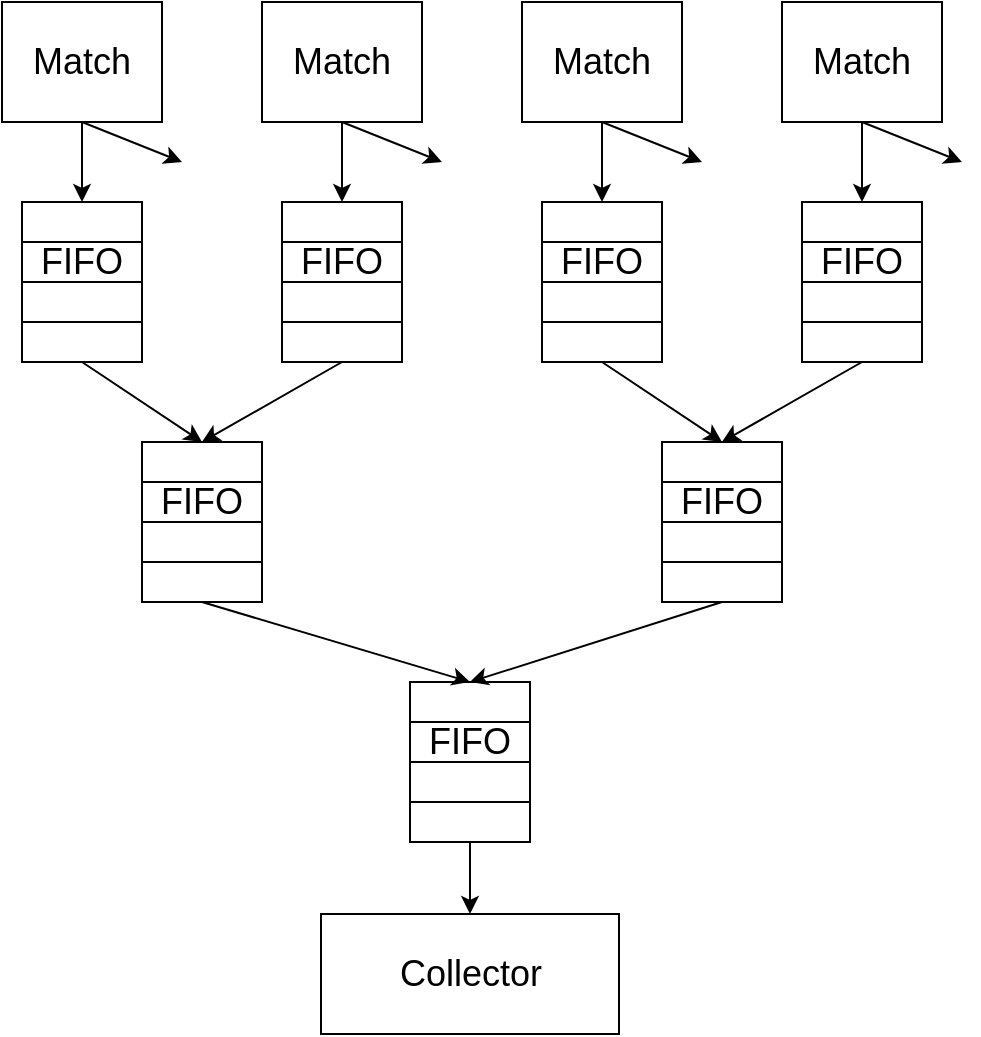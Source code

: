 <mxfile version="18.0.3" type="github">
  <diagram id="7IhPsxdKTLaDDIJBGnLp" name="Page-1">
    <mxGraphModel dx="1038" dy="529" grid="1" gridSize="10" guides="1" tooltips="1" connect="1" arrows="1" fold="1" page="1" pageScale="1" pageWidth="827" pageHeight="1169" math="0" shadow="0">
      <root>
        <mxCell id="0" />
        <mxCell id="1" parent="0" />
        <mxCell id="AU2GzeCB9dlMnJm2DEL--1" value="&lt;font style=&quot;font-size: 18px;&quot;&gt;Match&lt;/font&gt;" style="rounded=0;whiteSpace=wrap;html=1;" vertex="1" parent="1">
          <mxGeometry x="180" y="40" width="80" height="60" as="geometry" />
        </mxCell>
        <mxCell id="AU2GzeCB9dlMnJm2DEL--2" value="&lt;font style=&quot;font-size: 18px;&quot;&gt;Match&lt;/font&gt;" style="rounded=0;whiteSpace=wrap;html=1;" vertex="1" parent="1">
          <mxGeometry x="310" y="40" width="80" height="60" as="geometry" />
        </mxCell>
        <mxCell id="AU2GzeCB9dlMnJm2DEL--3" value="&lt;font style=&quot;font-size: 18px;&quot;&gt;Match&lt;/font&gt;" style="rounded=0;whiteSpace=wrap;html=1;" vertex="1" parent="1">
          <mxGeometry x="440" y="40" width="80" height="60" as="geometry" />
        </mxCell>
        <mxCell id="AU2GzeCB9dlMnJm2DEL--4" value="&lt;font style=&quot;font-size: 18px;&quot;&gt;Match&lt;/font&gt;" style="rounded=0;whiteSpace=wrap;html=1;" vertex="1" parent="1">
          <mxGeometry x="570" y="40" width="80" height="60" as="geometry" />
        </mxCell>
        <mxCell id="AU2GzeCB9dlMnJm2DEL--9" value="" style="group" vertex="1" connectable="0" parent="1">
          <mxGeometry x="190" y="140" width="60" height="80" as="geometry" />
        </mxCell>
        <mxCell id="AU2GzeCB9dlMnJm2DEL--5" value="" style="rounded=0;whiteSpace=wrap;html=1;fontSize=18;" vertex="1" parent="AU2GzeCB9dlMnJm2DEL--9">
          <mxGeometry width="60" height="20" as="geometry" />
        </mxCell>
        <mxCell id="AU2GzeCB9dlMnJm2DEL--6" value="" style="rounded=0;whiteSpace=wrap;html=1;fontSize=18;" vertex="1" parent="AU2GzeCB9dlMnJm2DEL--9">
          <mxGeometry y="20" width="60" height="20" as="geometry" />
        </mxCell>
        <mxCell id="AU2GzeCB9dlMnJm2DEL--7" value="" style="rounded=0;whiteSpace=wrap;html=1;fontSize=18;" vertex="1" parent="AU2GzeCB9dlMnJm2DEL--9">
          <mxGeometry y="40" width="60" height="20" as="geometry" />
        </mxCell>
        <mxCell id="AU2GzeCB9dlMnJm2DEL--8" value="" style="rounded=0;whiteSpace=wrap;html=1;fontSize=18;" vertex="1" parent="AU2GzeCB9dlMnJm2DEL--9">
          <mxGeometry y="60" width="60" height="20" as="geometry" />
        </mxCell>
        <mxCell id="AU2GzeCB9dlMnJm2DEL--52" value="FIFO" style="text;html=1;strokeColor=none;fillColor=none;align=center;verticalAlign=middle;whiteSpace=wrap;rounded=0;fontSize=18;" vertex="1" parent="AU2GzeCB9dlMnJm2DEL--9">
          <mxGeometry y="15" width="60" height="30" as="geometry" />
        </mxCell>
        <mxCell id="AU2GzeCB9dlMnJm2DEL--10" value="" style="group" vertex="1" connectable="0" parent="1">
          <mxGeometry x="320" y="140" width="60" height="80" as="geometry" />
        </mxCell>
        <mxCell id="AU2GzeCB9dlMnJm2DEL--11" value="" style="rounded=0;whiteSpace=wrap;html=1;fontSize=18;" vertex="1" parent="AU2GzeCB9dlMnJm2DEL--10">
          <mxGeometry width="60" height="20" as="geometry" />
        </mxCell>
        <mxCell id="AU2GzeCB9dlMnJm2DEL--12" value="" style="rounded=0;whiteSpace=wrap;html=1;fontSize=18;" vertex="1" parent="AU2GzeCB9dlMnJm2DEL--10">
          <mxGeometry y="20" width="60" height="20" as="geometry" />
        </mxCell>
        <mxCell id="AU2GzeCB9dlMnJm2DEL--13" value="" style="rounded=0;whiteSpace=wrap;html=1;fontSize=18;" vertex="1" parent="AU2GzeCB9dlMnJm2DEL--10">
          <mxGeometry y="40" width="60" height="20" as="geometry" />
        </mxCell>
        <mxCell id="AU2GzeCB9dlMnJm2DEL--14" value="" style="rounded=0;whiteSpace=wrap;html=1;fontSize=18;" vertex="1" parent="AU2GzeCB9dlMnJm2DEL--10">
          <mxGeometry y="60" width="60" height="20" as="geometry" />
        </mxCell>
        <mxCell id="AU2GzeCB9dlMnJm2DEL--53" value="FIFO" style="text;html=1;strokeColor=none;fillColor=none;align=center;verticalAlign=middle;whiteSpace=wrap;rounded=0;fontSize=18;" vertex="1" parent="AU2GzeCB9dlMnJm2DEL--10">
          <mxGeometry y="15" width="60" height="30" as="geometry" />
        </mxCell>
        <mxCell id="AU2GzeCB9dlMnJm2DEL--27" value="" style="group" vertex="1" connectable="0" parent="1">
          <mxGeometry x="450" y="140" width="60" height="80" as="geometry" />
        </mxCell>
        <mxCell id="AU2GzeCB9dlMnJm2DEL--28" value="" style="rounded=0;whiteSpace=wrap;html=1;fontSize=18;" vertex="1" parent="AU2GzeCB9dlMnJm2DEL--27">
          <mxGeometry width="60" height="20" as="geometry" />
        </mxCell>
        <mxCell id="AU2GzeCB9dlMnJm2DEL--29" value="" style="rounded=0;whiteSpace=wrap;html=1;fontSize=18;" vertex="1" parent="AU2GzeCB9dlMnJm2DEL--27">
          <mxGeometry y="20" width="60" height="20" as="geometry" />
        </mxCell>
        <mxCell id="AU2GzeCB9dlMnJm2DEL--30" value="" style="rounded=0;whiteSpace=wrap;html=1;fontSize=18;" vertex="1" parent="AU2GzeCB9dlMnJm2DEL--27">
          <mxGeometry y="40" width="60" height="20" as="geometry" />
        </mxCell>
        <mxCell id="AU2GzeCB9dlMnJm2DEL--31" value="" style="rounded=0;whiteSpace=wrap;html=1;fontSize=18;" vertex="1" parent="AU2GzeCB9dlMnJm2DEL--27">
          <mxGeometry y="60" width="60" height="20" as="geometry" />
        </mxCell>
        <mxCell id="AU2GzeCB9dlMnJm2DEL--54" value="FIFO" style="text;html=1;strokeColor=none;fillColor=none;align=center;verticalAlign=middle;whiteSpace=wrap;rounded=0;fontSize=18;" vertex="1" parent="AU2GzeCB9dlMnJm2DEL--27">
          <mxGeometry y="15" width="60" height="30" as="geometry" />
        </mxCell>
        <mxCell id="AU2GzeCB9dlMnJm2DEL--32" value="" style="group" vertex="1" connectable="0" parent="1">
          <mxGeometry x="580" y="140" width="60" height="80" as="geometry" />
        </mxCell>
        <mxCell id="AU2GzeCB9dlMnJm2DEL--33" value="" style="rounded=0;whiteSpace=wrap;html=1;fontSize=18;" vertex="1" parent="AU2GzeCB9dlMnJm2DEL--32">
          <mxGeometry width="60" height="20" as="geometry" />
        </mxCell>
        <mxCell id="AU2GzeCB9dlMnJm2DEL--34" value="" style="rounded=0;whiteSpace=wrap;html=1;fontSize=18;" vertex="1" parent="AU2GzeCB9dlMnJm2DEL--32">
          <mxGeometry y="20" width="60" height="20" as="geometry" />
        </mxCell>
        <mxCell id="AU2GzeCB9dlMnJm2DEL--35" value="" style="rounded=0;whiteSpace=wrap;html=1;fontSize=18;" vertex="1" parent="AU2GzeCB9dlMnJm2DEL--32">
          <mxGeometry y="40" width="60" height="20" as="geometry" />
        </mxCell>
        <mxCell id="AU2GzeCB9dlMnJm2DEL--36" value="" style="rounded=0;whiteSpace=wrap;html=1;fontSize=18;" vertex="1" parent="AU2GzeCB9dlMnJm2DEL--32">
          <mxGeometry y="60" width="60" height="20" as="geometry" />
        </mxCell>
        <mxCell id="AU2GzeCB9dlMnJm2DEL--55" value="FIFO" style="text;html=1;strokeColor=none;fillColor=none;align=center;verticalAlign=middle;whiteSpace=wrap;rounded=0;fontSize=18;" vertex="1" parent="AU2GzeCB9dlMnJm2DEL--32">
          <mxGeometry y="15" width="60" height="30" as="geometry" />
        </mxCell>
        <mxCell id="AU2GzeCB9dlMnJm2DEL--37" value="" style="endArrow=classic;html=1;rounded=0;fontSize=18;exitX=0.5;exitY=1;exitDx=0;exitDy=0;entryX=0.5;entryY=0;entryDx=0;entryDy=0;" edge="1" parent="1" source="AU2GzeCB9dlMnJm2DEL--1" target="AU2GzeCB9dlMnJm2DEL--5">
          <mxGeometry width="50" height="50" relative="1" as="geometry">
            <mxPoint x="210" y="150" as="sourcePoint" />
            <mxPoint x="260" y="100" as="targetPoint" />
          </mxGeometry>
        </mxCell>
        <mxCell id="AU2GzeCB9dlMnJm2DEL--38" value="" style="endArrow=classic;html=1;rounded=0;fontSize=18;exitX=0.5;exitY=1;exitDx=0;exitDy=0;" edge="1" parent="1" source="AU2GzeCB9dlMnJm2DEL--1">
          <mxGeometry width="50" height="50" relative="1" as="geometry">
            <mxPoint x="250" y="160" as="sourcePoint" />
            <mxPoint x="270" y="120" as="targetPoint" />
          </mxGeometry>
        </mxCell>
        <mxCell id="AU2GzeCB9dlMnJm2DEL--40" value="" style="endArrow=classic;html=1;rounded=0;fontSize=18;exitX=0.5;exitY=1;exitDx=0;exitDy=0;entryX=0.5;entryY=0;entryDx=0;entryDy=0;" edge="1" parent="1" source="AU2GzeCB9dlMnJm2DEL--2" target="AU2GzeCB9dlMnJm2DEL--11">
          <mxGeometry width="50" height="50" relative="1" as="geometry">
            <mxPoint x="340" y="160" as="sourcePoint" />
            <mxPoint x="390" y="110" as="targetPoint" />
          </mxGeometry>
        </mxCell>
        <mxCell id="AU2GzeCB9dlMnJm2DEL--42" value="" style="endArrow=classic;html=1;rounded=0;fontSize=18;exitX=0.5;exitY=1;exitDx=0;exitDy=0;" edge="1" parent="1" source="AU2GzeCB9dlMnJm2DEL--2">
          <mxGeometry width="50" height="50" relative="1" as="geometry">
            <mxPoint x="390" y="170" as="sourcePoint" />
            <mxPoint x="400" y="120" as="targetPoint" />
          </mxGeometry>
        </mxCell>
        <mxCell id="AU2GzeCB9dlMnJm2DEL--43" value="" style="endArrow=classic;html=1;rounded=0;fontSize=18;exitX=0.5;exitY=1;exitDx=0;exitDy=0;entryX=0.5;entryY=0;entryDx=0;entryDy=0;" edge="1" parent="1" source="AU2GzeCB9dlMnJm2DEL--3" target="AU2GzeCB9dlMnJm2DEL--28">
          <mxGeometry width="50" height="50" relative="1" as="geometry">
            <mxPoint x="540" y="150" as="sourcePoint" />
            <mxPoint x="590" y="100" as="targetPoint" />
          </mxGeometry>
        </mxCell>
        <mxCell id="AU2GzeCB9dlMnJm2DEL--44" value="" style="endArrow=classic;html=1;rounded=0;fontSize=18;exitX=0.5;exitY=1;exitDx=0;exitDy=0;" edge="1" parent="1" source="AU2GzeCB9dlMnJm2DEL--3">
          <mxGeometry width="50" height="50" relative="1" as="geometry">
            <mxPoint x="520" y="170" as="sourcePoint" />
            <mxPoint x="530" y="120" as="targetPoint" />
          </mxGeometry>
        </mxCell>
        <mxCell id="AU2GzeCB9dlMnJm2DEL--45" value="" style="endArrow=classic;html=1;rounded=0;fontSize=18;exitX=0.5;exitY=1;exitDx=0;exitDy=0;entryX=0.5;entryY=0;entryDx=0;entryDy=0;" edge="1" parent="1" source="AU2GzeCB9dlMnJm2DEL--4" target="AU2GzeCB9dlMnJm2DEL--33">
          <mxGeometry width="50" height="50" relative="1" as="geometry">
            <mxPoint x="680" y="160" as="sourcePoint" />
            <mxPoint x="730" y="110" as="targetPoint" />
          </mxGeometry>
        </mxCell>
        <mxCell id="AU2GzeCB9dlMnJm2DEL--46" value="" style="endArrow=classic;html=1;rounded=0;fontSize=18;exitX=0.5;exitY=1;exitDx=0;exitDy=0;" edge="1" parent="1" source="AU2GzeCB9dlMnJm2DEL--4">
          <mxGeometry width="50" height="50" relative="1" as="geometry">
            <mxPoint x="670" y="160" as="sourcePoint" />
            <mxPoint x="660" y="120" as="targetPoint" />
          </mxGeometry>
        </mxCell>
        <mxCell id="AU2GzeCB9dlMnJm2DEL--47" value="" style="group" vertex="1" connectable="0" parent="1">
          <mxGeometry x="250" y="260" width="60" height="80" as="geometry" />
        </mxCell>
        <mxCell id="AU2GzeCB9dlMnJm2DEL--48" value="" style="rounded=0;whiteSpace=wrap;html=1;fontSize=18;" vertex="1" parent="AU2GzeCB9dlMnJm2DEL--47">
          <mxGeometry width="60" height="20" as="geometry" />
        </mxCell>
        <mxCell id="AU2GzeCB9dlMnJm2DEL--49" value="" style="rounded=0;whiteSpace=wrap;html=1;fontSize=18;" vertex="1" parent="AU2GzeCB9dlMnJm2DEL--47">
          <mxGeometry y="20" width="60" height="20" as="geometry" />
        </mxCell>
        <mxCell id="AU2GzeCB9dlMnJm2DEL--50" value="" style="rounded=0;whiteSpace=wrap;html=1;fontSize=18;" vertex="1" parent="AU2GzeCB9dlMnJm2DEL--47">
          <mxGeometry y="40" width="60" height="20" as="geometry" />
        </mxCell>
        <mxCell id="AU2GzeCB9dlMnJm2DEL--51" value="" style="rounded=0;whiteSpace=wrap;html=1;fontSize=18;" vertex="1" parent="AU2GzeCB9dlMnJm2DEL--47">
          <mxGeometry y="60" width="60" height="20" as="geometry" />
        </mxCell>
        <mxCell id="AU2GzeCB9dlMnJm2DEL--56" value="FIFO" style="text;html=1;strokeColor=none;fillColor=none;align=center;verticalAlign=middle;whiteSpace=wrap;rounded=0;fontSize=18;" vertex="1" parent="AU2GzeCB9dlMnJm2DEL--47">
          <mxGeometry y="15" width="60" height="30" as="geometry" />
        </mxCell>
        <mxCell id="AU2GzeCB9dlMnJm2DEL--57" value="" style="endArrow=classic;html=1;rounded=0;fontSize=18;exitX=0.5;exitY=1;exitDx=0;exitDy=0;entryX=0.5;entryY=0;entryDx=0;entryDy=0;" edge="1" parent="1" source="AU2GzeCB9dlMnJm2DEL--8" target="AU2GzeCB9dlMnJm2DEL--48">
          <mxGeometry width="50" height="50" relative="1" as="geometry">
            <mxPoint x="190" y="280" as="sourcePoint" />
            <mxPoint x="240" y="230" as="targetPoint" />
          </mxGeometry>
        </mxCell>
        <mxCell id="AU2GzeCB9dlMnJm2DEL--58" value="" style="endArrow=classic;html=1;rounded=0;fontSize=18;exitX=0.5;exitY=1;exitDx=0;exitDy=0;" edge="1" parent="1" source="AU2GzeCB9dlMnJm2DEL--14">
          <mxGeometry width="50" height="50" relative="1" as="geometry">
            <mxPoint x="230" y="230" as="sourcePoint" />
            <mxPoint x="280" y="260" as="targetPoint" />
          </mxGeometry>
        </mxCell>
        <mxCell id="AU2GzeCB9dlMnJm2DEL--59" value="" style="group" vertex="1" connectable="0" parent="1">
          <mxGeometry x="510" y="260" width="60" height="80" as="geometry" />
        </mxCell>
        <mxCell id="AU2GzeCB9dlMnJm2DEL--60" value="" style="rounded=0;whiteSpace=wrap;html=1;fontSize=18;" vertex="1" parent="AU2GzeCB9dlMnJm2DEL--59">
          <mxGeometry width="60" height="20" as="geometry" />
        </mxCell>
        <mxCell id="AU2GzeCB9dlMnJm2DEL--61" value="" style="rounded=0;whiteSpace=wrap;html=1;fontSize=18;" vertex="1" parent="AU2GzeCB9dlMnJm2DEL--59">
          <mxGeometry y="20" width="60" height="20" as="geometry" />
        </mxCell>
        <mxCell id="AU2GzeCB9dlMnJm2DEL--62" value="" style="rounded=0;whiteSpace=wrap;html=1;fontSize=18;" vertex="1" parent="AU2GzeCB9dlMnJm2DEL--59">
          <mxGeometry y="40" width="60" height="20" as="geometry" />
        </mxCell>
        <mxCell id="AU2GzeCB9dlMnJm2DEL--63" value="" style="rounded=0;whiteSpace=wrap;html=1;fontSize=18;" vertex="1" parent="AU2GzeCB9dlMnJm2DEL--59">
          <mxGeometry y="60" width="60" height="20" as="geometry" />
        </mxCell>
        <mxCell id="AU2GzeCB9dlMnJm2DEL--64" value="FIFO" style="text;html=1;strokeColor=none;fillColor=none;align=center;verticalAlign=middle;whiteSpace=wrap;rounded=0;fontSize=18;" vertex="1" parent="AU2GzeCB9dlMnJm2DEL--59">
          <mxGeometry y="15" width="60" height="30" as="geometry" />
        </mxCell>
        <mxCell id="AU2GzeCB9dlMnJm2DEL--65" value="" style="endArrow=classic;html=1;rounded=0;fontSize=18;exitX=0.5;exitY=1;exitDx=0;exitDy=0;entryX=0.5;entryY=0;entryDx=0;entryDy=0;" edge="1" parent="1" source="AU2GzeCB9dlMnJm2DEL--31" target="AU2GzeCB9dlMnJm2DEL--60">
          <mxGeometry width="50" height="50" relative="1" as="geometry">
            <mxPoint x="230" y="230" as="sourcePoint" />
            <mxPoint x="290" y="270" as="targetPoint" />
          </mxGeometry>
        </mxCell>
        <mxCell id="AU2GzeCB9dlMnJm2DEL--66" value="" style="endArrow=classic;html=1;rounded=0;fontSize=18;exitX=0.5;exitY=1;exitDx=0;exitDy=0;entryX=0.5;entryY=0;entryDx=0;entryDy=0;" edge="1" parent="1" source="AU2GzeCB9dlMnJm2DEL--36" target="AU2GzeCB9dlMnJm2DEL--60">
          <mxGeometry width="50" height="50" relative="1" as="geometry">
            <mxPoint x="490" y="230" as="sourcePoint" />
            <mxPoint x="550" y="270" as="targetPoint" />
          </mxGeometry>
        </mxCell>
        <mxCell id="AU2GzeCB9dlMnJm2DEL--67" value="" style="group" vertex="1" connectable="0" parent="1">
          <mxGeometry x="384" y="380" width="60" height="80" as="geometry" />
        </mxCell>
        <mxCell id="AU2GzeCB9dlMnJm2DEL--68" value="" style="rounded=0;whiteSpace=wrap;html=1;fontSize=18;" vertex="1" parent="AU2GzeCB9dlMnJm2DEL--67">
          <mxGeometry width="60" height="20" as="geometry" />
        </mxCell>
        <mxCell id="AU2GzeCB9dlMnJm2DEL--69" value="" style="rounded=0;whiteSpace=wrap;html=1;fontSize=18;" vertex="1" parent="AU2GzeCB9dlMnJm2DEL--67">
          <mxGeometry y="20" width="60" height="20" as="geometry" />
        </mxCell>
        <mxCell id="AU2GzeCB9dlMnJm2DEL--70" value="" style="rounded=0;whiteSpace=wrap;html=1;fontSize=18;" vertex="1" parent="AU2GzeCB9dlMnJm2DEL--67">
          <mxGeometry y="40" width="60" height="20" as="geometry" />
        </mxCell>
        <mxCell id="AU2GzeCB9dlMnJm2DEL--71" value="" style="rounded=0;whiteSpace=wrap;html=1;fontSize=18;" vertex="1" parent="AU2GzeCB9dlMnJm2DEL--67">
          <mxGeometry y="60" width="60" height="20" as="geometry" />
        </mxCell>
        <mxCell id="AU2GzeCB9dlMnJm2DEL--72" value="FIFO" style="text;html=1;strokeColor=none;fillColor=none;align=center;verticalAlign=middle;whiteSpace=wrap;rounded=0;fontSize=18;" vertex="1" parent="AU2GzeCB9dlMnJm2DEL--67">
          <mxGeometry y="15" width="60" height="30" as="geometry" />
        </mxCell>
        <mxCell id="AU2GzeCB9dlMnJm2DEL--73" value="" style="endArrow=classic;html=1;rounded=0;fontSize=18;exitX=0.5;exitY=1;exitDx=0;exitDy=0;entryX=0.5;entryY=0;entryDx=0;entryDy=0;" edge="1" parent="1" source="AU2GzeCB9dlMnJm2DEL--51" target="AU2GzeCB9dlMnJm2DEL--68">
          <mxGeometry width="50" height="50" relative="1" as="geometry">
            <mxPoint x="340" y="380" as="sourcePoint" />
            <mxPoint x="390" y="330" as="targetPoint" />
          </mxGeometry>
        </mxCell>
        <mxCell id="AU2GzeCB9dlMnJm2DEL--74" value="" style="endArrow=classic;html=1;rounded=0;fontSize=18;exitX=0.5;exitY=1;exitDx=0;exitDy=0;entryX=0.5;entryY=0;entryDx=0;entryDy=0;" edge="1" parent="1" source="AU2GzeCB9dlMnJm2DEL--63" target="AU2GzeCB9dlMnJm2DEL--68">
          <mxGeometry width="50" height="50" relative="1" as="geometry">
            <mxPoint x="290" y="350" as="sourcePoint" />
            <mxPoint x="424" y="390" as="targetPoint" />
          </mxGeometry>
        </mxCell>
        <mxCell id="AU2GzeCB9dlMnJm2DEL--75" value="&lt;font style=&quot;font-size: 18px;&quot;&gt;Collector&lt;br&gt;&lt;/font&gt;" style="rounded=0;whiteSpace=wrap;html=1;" vertex="1" parent="1">
          <mxGeometry x="339.5" y="496" width="149" height="60" as="geometry" />
        </mxCell>
        <mxCell id="AU2GzeCB9dlMnJm2DEL--76" value="" style="endArrow=classic;html=1;rounded=0;fontSize=18;exitX=0.5;exitY=1;exitDx=0;exitDy=0;entryX=0.5;entryY=0;entryDx=0;entryDy=0;" edge="1" parent="1" source="AU2GzeCB9dlMnJm2DEL--71" target="AU2GzeCB9dlMnJm2DEL--75">
          <mxGeometry width="50" height="50" relative="1" as="geometry">
            <mxPoint x="530" y="510" as="sourcePoint" />
            <mxPoint x="580" y="460" as="targetPoint" />
          </mxGeometry>
        </mxCell>
      </root>
    </mxGraphModel>
  </diagram>
</mxfile>
